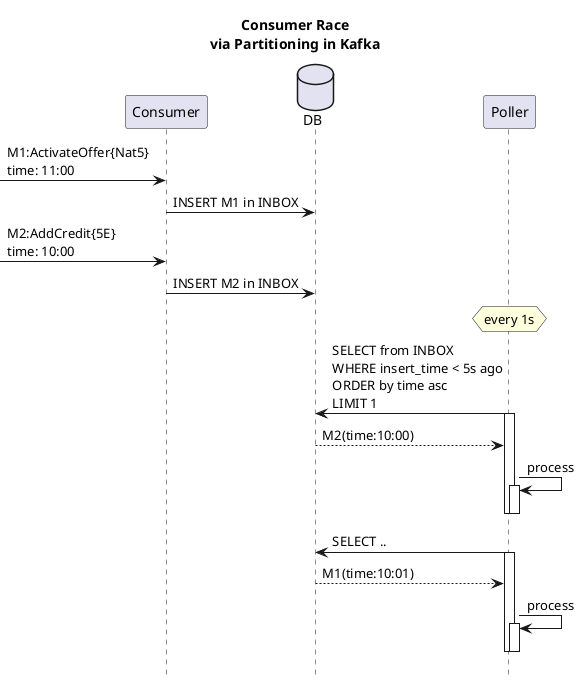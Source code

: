 @startuml
title Consumer Race\nvia Partitioning in Kafka
hide footbox
database DB order 10
participant Poller order 11

->Consumer: M1:ActivateOffer{Nat5}\ntime: 11:00
Consumer->DB: INSERT M1 in INBOX
->Consumer: M2:AddCredit{5E}\ntime: 10:00
Consumer->DB: INSERT M2 in INBOX
hnote over Poller: every 1s
Poller->DB: SELECT from INBOX\nWHERE insert_time < 5s ago\nORDER by time asc\nLIMIT 1
Poller++
DB-->Poller: M2(time:10:00)
Poller->Poller++: process
Poller--
Poller--
Poller->DB: SELECT ..
Poller++
DB-->Poller: M1(time:10:01)
Poller->Poller++: process
Poller--
Poller--
@enduml
